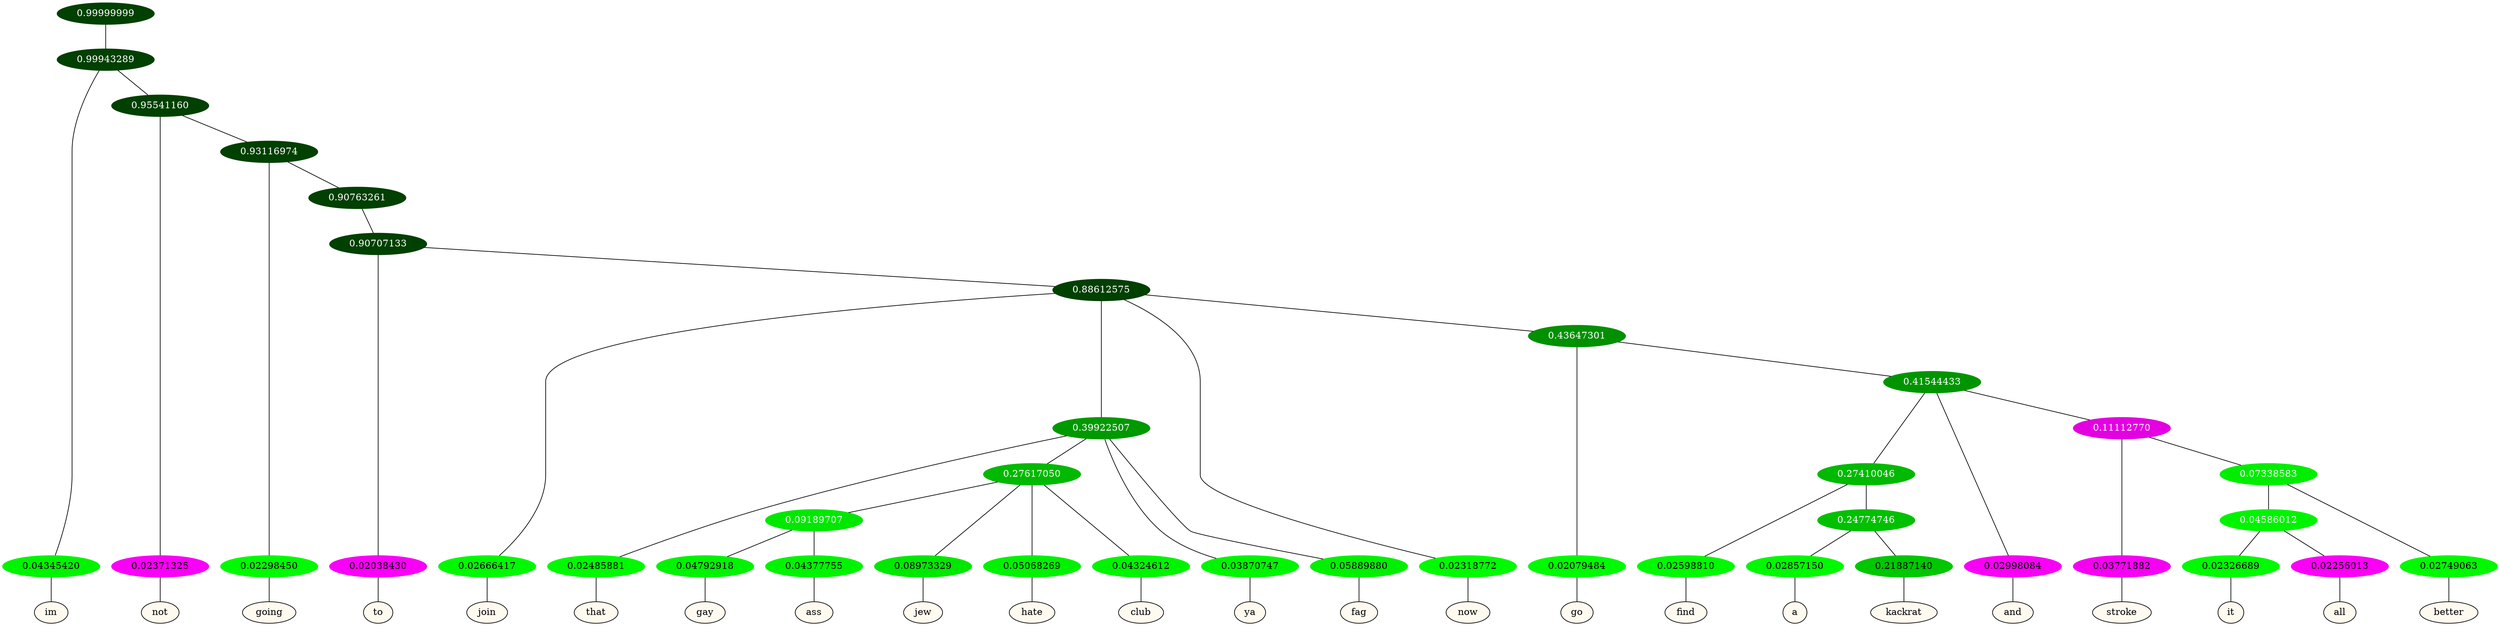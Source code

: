 graph {
	node [format=png height=0.15 nodesep=0.001 ordering=out overlap=prism overlap_scaling=0.01 ranksep=0.001 ratio=0.2 style=filled width=0.15]
	{
		rank=same
		a_w_2 [label=im color=black fillcolor=floralwhite style="filled,solid"]
		a_w_4 [label=not color=black fillcolor=floralwhite style="filled,solid"]
		a_w_6 [label=going color=black fillcolor=floralwhite style="filled,solid"]
		a_w_9 [label=to color=black fillcolor=floralwhite style="filled,solid"]
		a_w_11 [label=join color=black fillcolor=floralwhite style="filled,solid"]
		a_w_15 [label=that color=black fillcolor=floralwhite style="filled,solid"]
		a_w_28 [label=gay color=black fillcolor=floralwhite style="filled,solid"]
		a_w_29 [label=ass color=black fillcolor=floralwhite style="filled,solid"]
		a_w_22 [label=jew color=black fillcolor=floralwhite style="filled,solid"]
		a_w_23 [label=hate color=black fillcolor=floralwhite style="filled,solid"]
		a_w_24 [label=club color=black fillcolor=floralwhite style="filled,solid"]
		a_w_17 [label=ya color=black fillcolor=floralwhite style="filled,solid"]
		a_w_18 [label=fag color=black fillcolor=floralwhite style="filled,solid"]
		a_w_13 [label=now color=black fillcolor=floralwhite style="filled,solid"]
		a_w_19 [label=go color=black fillcolor=floralwhite style="filled,solid"]
		a_w_30 [label=find color=black fillcolor=floralwhite style="filled,solid"]
		a_w_34 [label=a color=black fillcolor=floralwhite style="filled,solid"]
		a_w_35 [label=kackrat color=black fillcolor=floralwhite style="filled,solid"]
		a_w_26 [label=and color=black fillcolor=floralwhite style="filled,solid"]
		a_w_32 [label=stroke color=black fillcolor=floralwhite style="filled,solid"]
		a_w_38 [label=it color=black fillcolor=floralwhite style="filled,solid"]
		a_w_39 [label=all color=black fillcolor=floralwhite style="filled,solid"]
		a_w_37 [label=better color=black fillcolor=floralwhite style="filled,solid"]
	}
	a_n_2 -- a_w_2
	a_n_4 -- a_w_4
	a_n_6 -- a_w_6
	a_n_9 -- a_w_9
	a_n_11 -- a_w_11
	a_n_15 -- a_w_15
	a_n_28 -- a_w_28
	a_n_29 -- a_w_29
	a_n_22 -- a_w_22
	a_n_23 -- a_w_23
	a_n_24 -- a_w_24
	a_n_17 -- a_w_17
	a_n_18 -- a_w_18
	a_n_13 -- a_w_13
	a_n_19 -- a_w_19
	a_n_30 -- a_w_30
	a_n_34 -- a_w_34
	a_n_35 -- a_w_35
	a_n_26 -- a_w_26
	a_n_32 -- a_w_32
	a_n_38 -- a_w_38
	a_n_39 -- a_w_39
	a_n_37 -- a_w_37
	{
		rank=same
		a_n_2 [label=0.04345420 color="0.334 1.000 0.957" fontcolor=black]
		a_n_4 [label=0.02371325 color="0.835 1.000 0.976" fontcolor=black]
		a_n_6 [label=0.02298450 color="0.334 1.000 0.977" fontcolor=black]
		a_n_9 [label=0.02038430 color="0.835 1.000 0.980" fontcolor=black]
		a_n_11 [label=0.02666417 color="0.334 1.000 0.973" fontcolor=black]
		a_n_15 [label=0.02485881 color="0.334 1.000 0.975" fontcolor=black]
		a_n_28 [label=0.04792918 color="0.334 1.000 0.952" fontcolor=black]
		a_n_29 [label=0.04377755 color="0.334 1.000 0.956" fontcolor=black]
		a_n_22 [label=0.08973329 color="0.334 1.000 0.910" fontcolor=black]
		a_n_23 [label=0.05068269 color="0.334 1.000 0.949" fontcolor=black]
		a_n_24 [label=0.04324612 color="0.334 1.000 0.957" fontcolor=black]
		a_n_17 [label=0.03870747 color="0.334 1.000 0.961" fontcolor=black]
		a_n_18 [label=0.05889880 color="0.334 1.000 0.941" fontcolor=black]
		a_n_13 [label=0.02318772 color="0.334 1.000 0.977" fontcolor=black]
		a_n_19 [label=0.02079484 color="0.334 1.000 0.979" fontcolor=black]
		a_n_30 [label=0.02598810 color="0.334 1.000 0.974" fontcolor=black]
		a_n_34 [label=0.02857150 color="0.334 1.000 0.971" fontcolor=black]
		a_n_35 [label=0.21887140 color="0.334 1.000 0.781" fontcolor=black]
		a_n_26 [label=0.02998084 color="0.835 1.000 0.970" fontcolor=black]
		a_n_32 [label=0.03771882 color="0.835 1.000 0.962" fontcolor=black]
		a_n_38 [label=0.02326689 color="0.334 1.000 0.977" fontcolor=black]
		a_n_39 [label=0.02256013 color="0.835 1.000 0.977" fontcolor=black]
		a_n_37 [label=0.02749063 color="0.334 1.000 0.973" fontcolor=black]
	}
	a_n_0 [label=0.99999999 color="0.334 1.000 0.250" fontcolor=grey99]
	a_n_1 [label=0.99943289 color="0.334 1.000 0.250" fontcolor=grey99]
	a_n_0 -- a_n_1
	a_n_1 -- a_n_2
	a_n_3 [label=0.95541160 color="0.334 1.000 0.250" fontcolor=grey99]
	a_n_1 -- a_n_3
	a_n_3 -- a_n_4
	a_n_5 [label=0.93116974 color="0.334 1.000 0.250" fontcolor=grey99]
	a_n_3 -- a_n_5
	a_n_5 -- a_n_6
	a_n_7 [label=0.90763261 color="0.334 1.000 0.250" fontcolor=grey99]
	a_n_5 -- a_n_7
	a_n_8 [label=0.90707133 color="0.334 1.000 0.250" fontcolor=grey99]
	a_n_7 -- a_n_8
	a_n_8 -- a_n_9
	a_n_10 [label=0.88612575 color="0.334 1.000 0.250" fontcolor=grey99]
	a_n_8 -- a_n_10
	a_n_10 -- a_n_11
	a_n_12 [label=0.39922507 color="0.334 1.000 0.601" fontcolor=grey99]
	a_n_10 -- a_n_12
	a_n_10 -- a_n_13
	a_n_14 [label=0.43647301 color="0.334 1.000 0.564" fontcolor=grey99]
	a_n_10 -- a_n_14
	a_n_12 -- a_n_15
	a_n_16 [label=0.27617050 color="0.334 1.000 0.724" fontcolor=grey99]
	a_n_12 -- a_n_16
	a_n_12 -- a_n_17
	a_n_12 -- a_n_18
	a_n_14 -- a_n_19
	a_n_20 [label=0.41544433 color="0.334 1.000 0.585" fontcolor=grey99]
	a_n_14 -- a_n_20
	a_n_21 [label=0.09189707 color="0.334 1.000 0.908" fontcolor=grey99]
	a_n_16 -- a_n_21
	a_n_16 -- a_n_22
	a_n_16 -- a_n_23
	a_n_16 -- a_n_24
	a_n_25 [label=0.27410046 color="0.334 1.000 0.726" fontcolor=grey99]
	a_n_20 -- a_n_25
	a_n_20 -- a_n_26
	a_n_27 [label=0.11112770 color="0.835 1.000 0.889" fontcolor=grey99]
	a_n_20 -- a_n_27
	a_n_21 -- a_n_28
	a_n_21 -- a_n_29
	a_n_25 -- a_n_30
	a_n_31 [label=0.24774746 color="0.334 1.000 0.752" fontcolor=grey99]
	a_n_25 -- a_n_31
	a_n_27 -- a_n_32
	a_n_33 [label=0.07338583 color="0.334 1.000 0.927" fontcolor=grey99]
	a_n_27 -- a_n_33
	a_n_31 -- a_n_34
	a_n_31 -- a_n_35
	a_n_36 [label=0.04586012 color="0.334 1.000 0.954" fontcolor=grey99]
	a_n_33 -- a_n_36
	a_n_33 -- a_n_37
	a_n_36 -- a_n_38
	a_n_36 -- a_n_39
}
